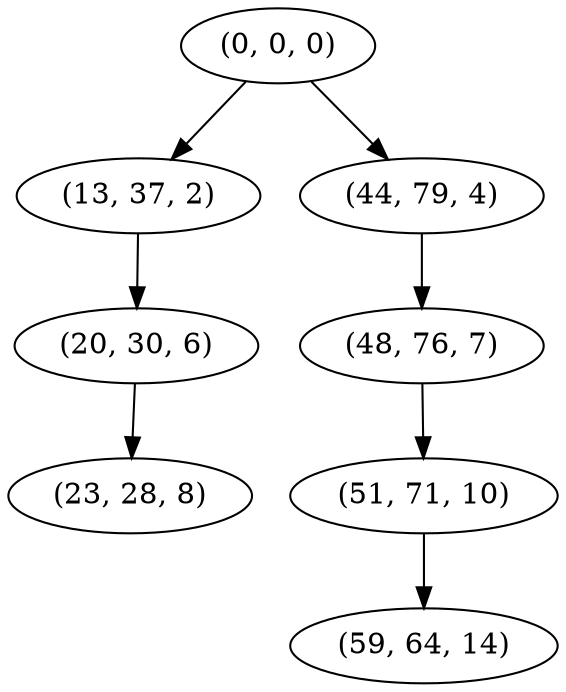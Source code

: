 digraph tree {
    "(0, 0, 0)";
    "(13, 37, 2)";
    "(20, 30, 6)";
    "(23, 28, 8)";
    "(44, 79, 4)";
    "(48, 76, 7)";
    "(51, 71, 10)";
    "(59, 64, 14)";
    "(0, 0, 0)" -> "(13, 37, 2)";
    "(0, 0, 0)" -> "(44, 79, 4)";
    "(13, 37, 2)" -> "(20, 30, 6)";
    "(20, 30, 6)" -> "(23, 28, 8)";
    "(44, 79, 4)" -> "(48, 76, 7)";
    "(48, 76, 7)" -> "(51, 71, 10)";
    "(51, 71, 10)" -> "(59, 64, 14)";
}
